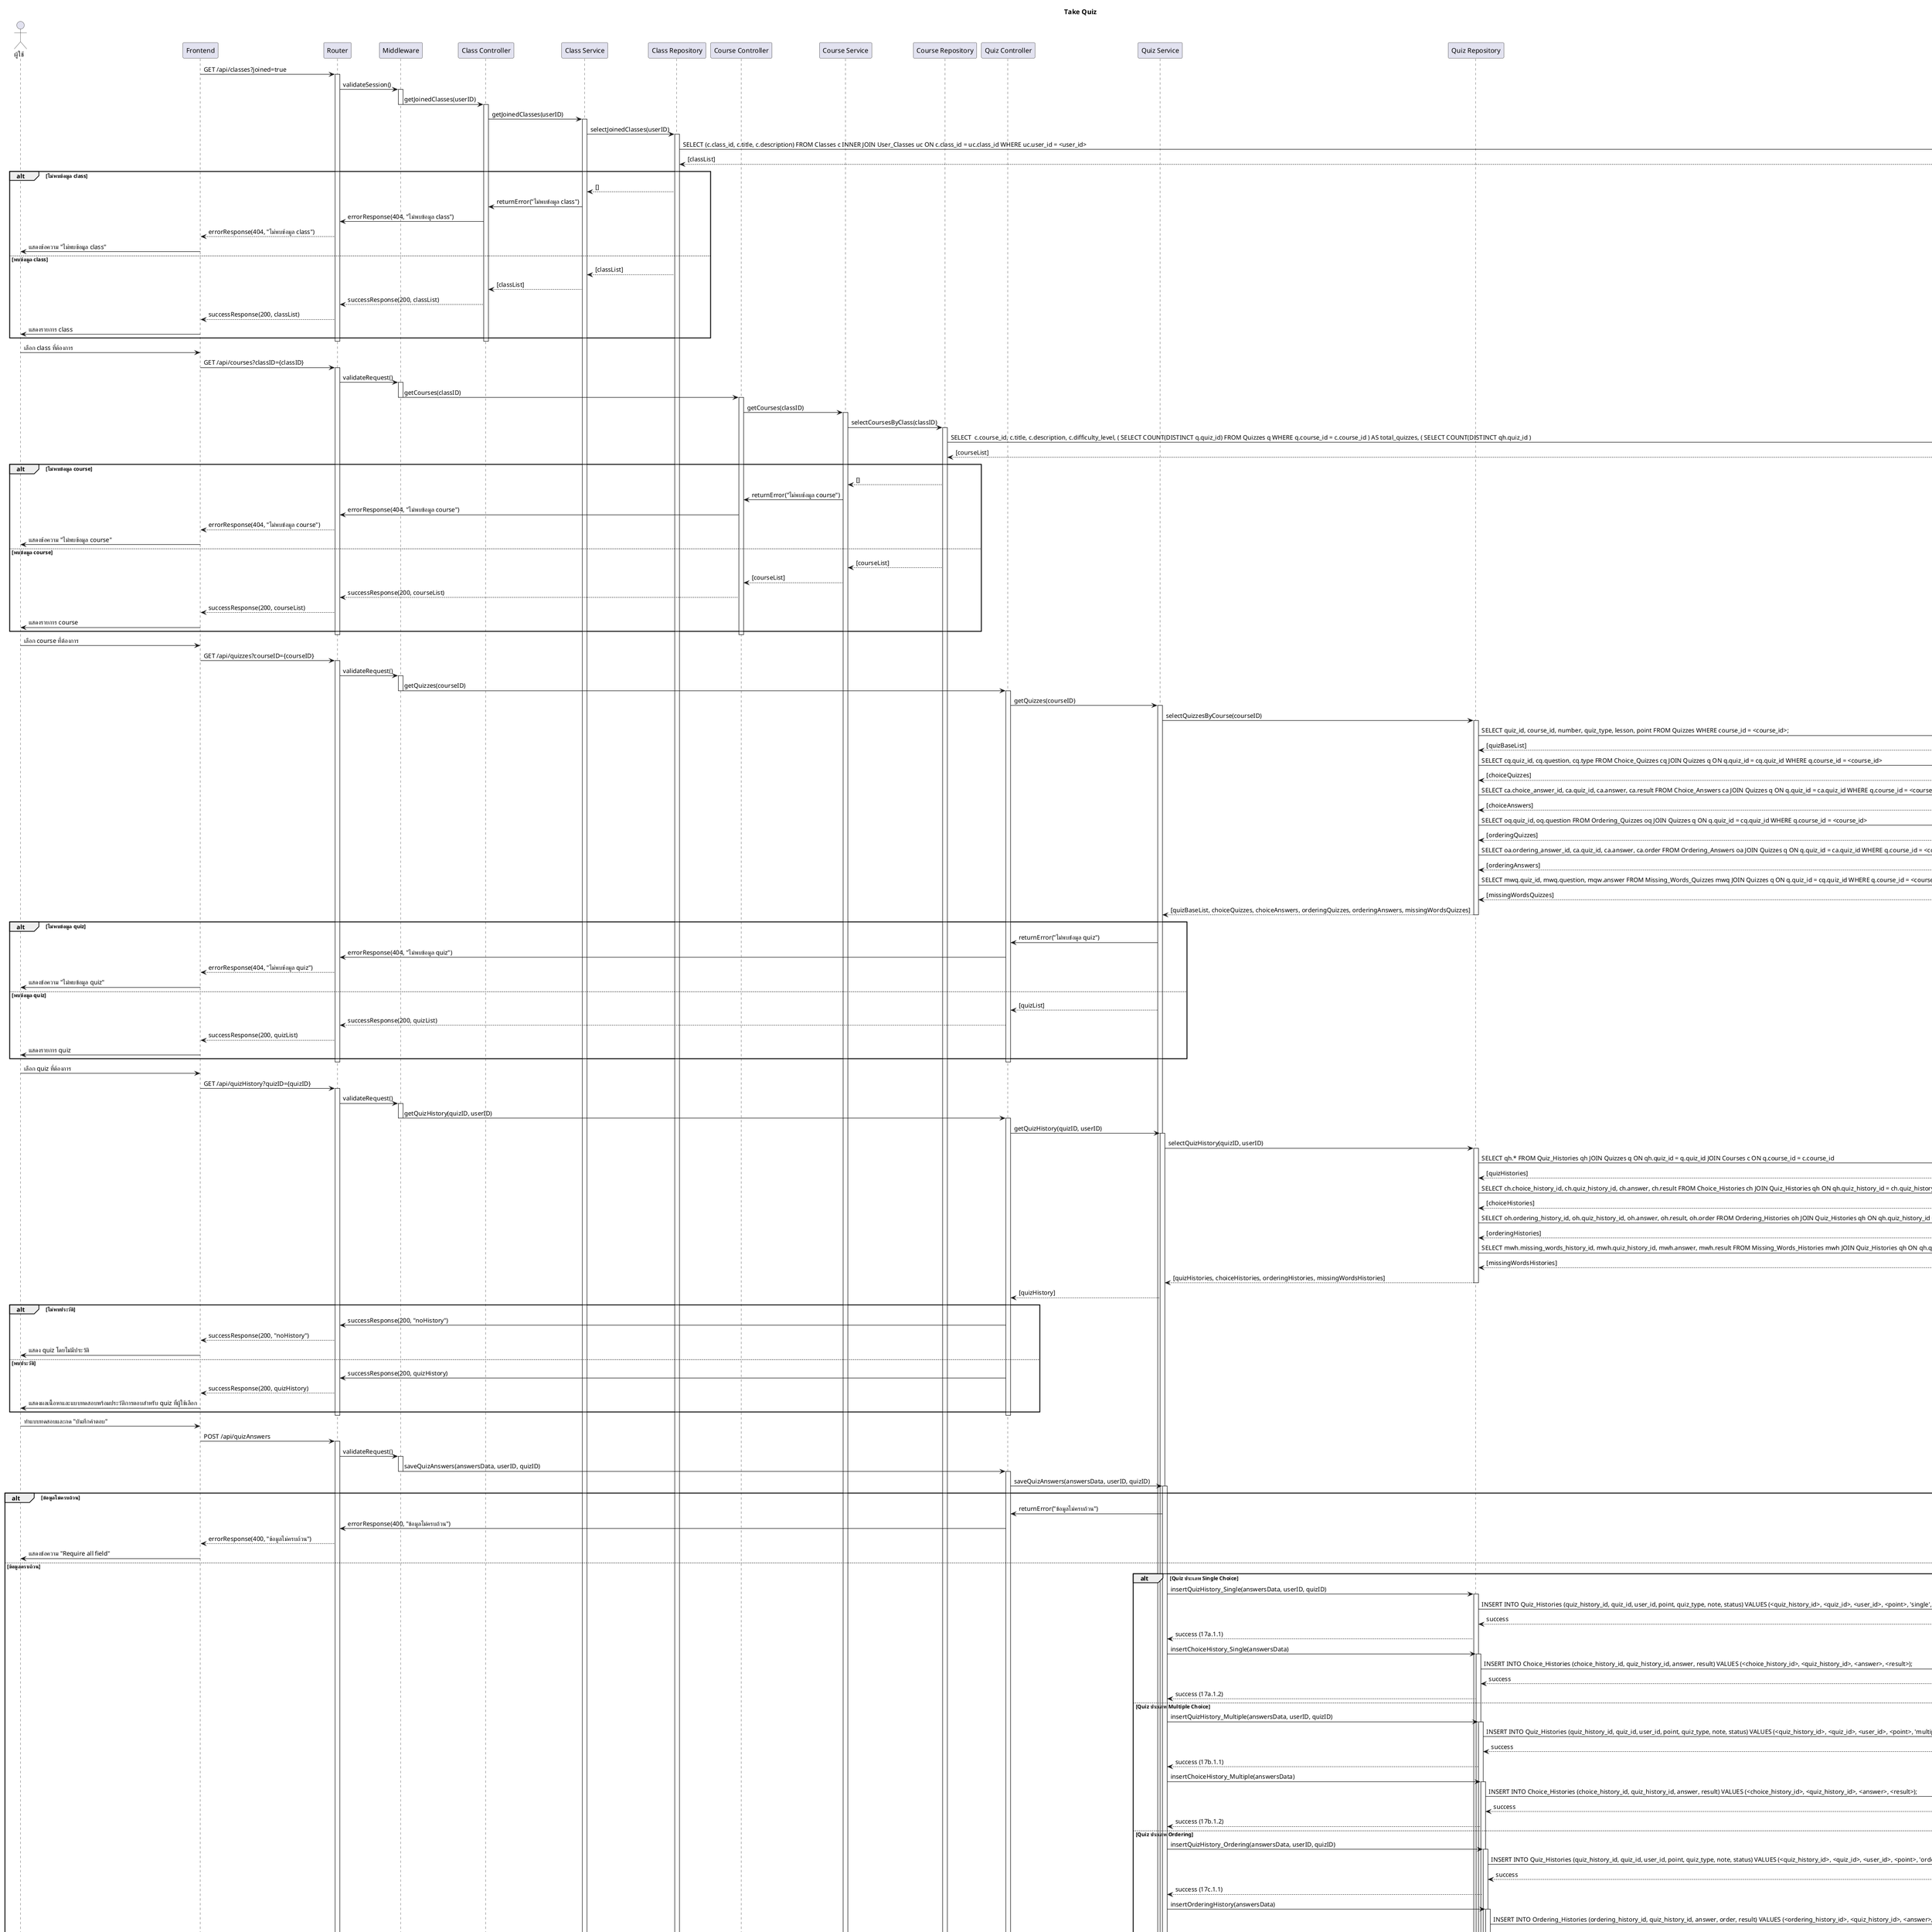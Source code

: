 @startuml
title Take Quiz

actor "ผู้ใช้" as User
participant "Frontend" as FE
participant "Router" as Router
participant "Middleware" as MW

' --- Class Module ---
participant "Class Controller" as ClassCtrl
participant "Class Service" as ClassServ
participant "Class Repository" as ClassRepo

' --- Course Module ---
participant "Course Controller" as CourseCtrl
participant "Course Service" as CourseServ
participant "Course Repository" as CourseRepo

' --- Quiz Module ---
participant "Quiz Controller" as QuizCtrl
participant "Quiz Service" as QuizServ
participant "Quiz Repository" as QuizRepo

participant "Database" as DB

'==================== Phase 1: ดึงข้อมูล Class ====================
FE -> Router: GET /api/classes?joined=true
activate Router
Router -> MW: validateSession()
activate MW
MW -> ClassCtrl: getJoinedClasses(userID)
deactivate MW
activate ClassCtrl
ClassCtrl -> ClassServ: getJoinedClasses(userID)
activate ClassServ
ClassServ -> ClassRepo: selectJoinedClasses(userID)
activate ClassRepo
ClassRepo -> DB: SELECT (c.class_id, c.title, c.description) FROM Classes c INNER JOIN User_Classes uc ON c.class_id = uc.class_id WHERE uc.user_id = <user_id>
activate DB
DB --> ClassRepo: [classList]
deactivate DB
alt ไม่พบข้อมูล class
    ClassRepo --> ClassServ: []
    ClassServ -> ClassCtrl: returnError("ไม่พบข้อมูล class")
    ClassCtrl -> Router: errorResponse(404, "ไม่พบข้อมูล class")
    Router --> FE: errorResponse(404, "ไม่พบข้อมูล class")
    FE -> User: แสดงข้อความ "ไม่พบข้อมูล class"
else พบข้อมูล class
    ClassRepo --> ClassServ: [classList]
    ClassServ --> ClassCtrl: [classList]
    ClassCtrl --> Router: successResponse(200, classList)
    Router --> FE: successResponse(200, classList)
    FE -> User: แสดงรายการ class
end
deactivate ClassCtrl
deactivate Router

'==================== Phase 2: ดึงข้อมูล Course ====================
User -> FE: เลือก class ที่ต้องการ
FE -> Router: GET /api/courses?classID={classID}
activate Router
Router -> MW: validateRequest()
activate MW
MW -> CourseCtrl: getCourses(classID)
deactivate MW
activate CourseCtrl
CourseCtrl -> CourseServ: getCourses(classID)
activate CourseServ
CourseServ -> CourseRepo: selectCoursesByClass(classID)
activate CourseRepo
CourseRepo -> DB: SELECT  c.course_id, c.title, c.description, c.difficulty_level, ( SELECT COUNT(DISTINCT q.quiz_id) FROM Quizzes q WHERE q.course_id = c.course_id ) AS total_quizzes, ( SELECT COUNT(DISTINCT qh.quiz_id )
activate DB
DB --> CourseRepo: [courseList]
deactivate DB
alt ไม่พบข้อมูล course
     CourseRepo --> CourseServ: []
     CourseServ -> CourseCtrl: returnError("ไม่พบข้อมูล course")
     CourseCtrl -> Router: errorResponse(404, "ไม่พบข้อมูล course")
     Router --> FE: errorResponse(404, "ไม่พบข้อมูล course")
     FE -> User: แสดงข้อความ "ไม่พบข้อมูล course"
else พบข้อมูล course
     CourseRepo --> CourseServ: [courseList]
     CourseServ --> CourseCtrl: [courseList]
     CourseCtrl --> Router: successResponse(200, courseList)
     Router --> FE: successResponse(200, courseList)
     FE -> User: แสดงรายการ course
end
deactivate CourseCtrl
deactivate Router

'==================== Phase 3: ดึงข้อมูล Quiz ====================
User -> FE: เลือก course ที่ต้องการ
FE -> Router: GET /api/quizzes?courseID={courseID}
activate Router
Router -> MW: validateRequest()
activate MW
MW -> QuizCtrl: getQuizzes(courseID)
deactivate MW
activate QuizCtrl
QuizCtrl -> QuizServ: getQuizzes(courseID)
activate QuizServ
QuizServ -> QuizRepo: selectQuizzesByCourse(courseID)
activate QuizRepo

' ดึงข้อมูล quiz หลัก (7.1)
QuizRepo -> DB: SELECT quiz_id, course_id, number, quiz_type, lesson, point FROM Quizzes WHERE course_id = <course_id>;
activate DB
DB --> QuizRepo: [quizBaseList]
deactivate DB

' ดึงข้อมูล choice_quizzes (7.2)
QuizRepo -> DB: SELECT cq.quiz_id, cq.question, cq.type FROM Choice_Quizzes cq JOIN Quizzes q ON q.quiz_id = cq.quiz_id WHERE q.course_id = <course_id>
activate DB
DB --> QuizRepo: [choiceQuizzes]
deactivate DB

' ดึงข้อมูล choice_answers (7.3)
QuizRepo -> DB: SELECT ca.choice_answer_id, ca.quiz_id, ca.answer, ca.result FROM Choice_Answers ca JOIN Quizzes q ON q.quiz_id = ca.quiz_id WHERE q.course_id = <course_id>
activate DB
DB --> QuizRepo: [choiceAnswers]
deactivate DB

' ดึงข้อมูล ordering_quizzes (7.4)
QuizRepo -> DB: SELECT oq.quiz_id, oq.question FROM Ordering_Quizzes oq JOIN Quizzes q ON q.quiz_id = cq.quiz_id WHERE q.course_id = <course_id>
activate DB
DB --> QuizRepo: [orderingQuizzes]
deactivate DB

' ดึงข้อมูล ordering_answers (7.5)
QuizRepo -> DB: SELECT oa.ordering_answer_id, ca.quiz_id, ca.answer, ca.order FROM Ordering_Answers oa JOIN Quizzes q ON q.quiz_id = ca.quiz_id WHERE q.course_id = <course_id>
activate DB
DB --> QuizRepo: [orderingAnswers]
deactivate DB

' ดึงข้อมูล missing_words_quizzes (7.6)
QuizRepo -> DB: SELECT mwq.quiz_id, mwq.question, mqw.answer FROM Missing_Words_Quizzes mwq JOIN Quizzes q ON q.quiz_id = cq.quiz_id WHERE q.course_id = <course_id>
activate DB
DB --> QuizRepo: [missingWordsQuizzes]
deactivate DB

QuizRepo --> QuizServ: [quizBaseList, choiceQuizzes, choiceAnswers, orderingQuizzes, orderingAnswers, missingWordsQuizzes]
deactivate QuizRepo
alt ไม่พบข้อมูล quiz
    QuizServ -> QuizCtrl: returnError("ไม่พบข้อมูล quiz")
    QuizCtrl -> Router: errorResponse(404, "ไม่พบข้อมูล quiz")
    Router --> FE: errorResponse(404, "ไม่พบข้อมูล quiz")
    FE -> User: แสดงข้อความ "ไม่พบข้อมูล quiz"
else พบข้อมูล quiz
    QuizServ --> QuizCtrl: [quizList]
    QuizCtrl --> Router: successResponse(200, quizList)
    Router --> FE: successResponse(200, quizList)
    FE -> User: แสดงรายการ quiz
end
deactivate QuizCtrl
deactivate Router

'==================== Phase 4: ดึงข้อมูลประวัติการทำ Quiz ====================
User -> FE: เลือก quiz ที่ต้องการ
FE -> Router: GET /api/quizHistory?quizID={quizID}
activate Router
Router -> MW: validateRequest()
activate MW
MW -> QuizCtrl: getQuizHistory(quizID, userID)
deactivate MW
activate QuizCtrl
QuizCtrl -> QuizServ: getQuizHistory(quizID, userID)
activate QuizServ
QuizServ -> QuizRepo: selectQuizHistory(quizID, userID)
activate QuizRepo

' ดึงข้อมูล quiz_histories (10.1)
QuizRepo -> DB: SELECT qh.* FROM Quiz_Histories qh JOIN Quizzes q ON qh.quiz_id = q.quiz_id JOIN Courses c ON q.course_id = c.course_id
activate DB
DB --> QuizRepo: [quizHistories]
deactivate DB

' ดึงข้อมูล choice_histories (10.2a.1)
QuizRepo -> DB: SELECT ch.choice_history_id, ch.quiz_history_id, ch.answer, ch.result FROM Choice_Histories ch JOIN Quiz_Histories qh ON qh.quiz_history_id = ch.quiz_history_id WHERE ch.quiz_id = <quiz_id>
activate DB
DB --> QuizRepo: [choiceHistories]
deactivate DB

' ดึงข้อมูล ordering_histories (10.2b.1)
QuizRepo -> DB: SELECT oh.ordering_history_id, oh.quiz_history_id, oh.answer, oh.result, oh.order FROM Ordering_Histories oh JOIN Quiz_Histories qh ON qh.quiz_history_id = oh.quiz_history_id WHERE ch.quiz_id = <quiz_id>
activate DB
DB --> QuizRepo: [orderingHistories]
deactivate DB

' ดึงข้อมูล missing_words_histories (10.2c.1)
QuizRepo -> DB: SELECT mwh.missing_words_history_id, mwh.quiz_history_id, mwh.answer, mwh.result FROM Missing_Words_Histories mwh JOIN Quiz_Histories qh ON qh.quiz_history_id =mwh.quiz_history_id WHERE ch.quiz_id = <quiz_id>
activate DB
DB --> QuizRepo: [missingWordsHistories]
deactivate DB

QuizRepo --> QuizServ: [quizHistories, choiceHistories, orderingHistories, missingWordsHistories]
deactivate QuizRepo
QuizServ --> QuizCtrl: [quizHistory]
alt ไม่พบประวัติ
     QuizCtrl -> Router: successResponse(200, "noHistory")
     Router --> FE: successResponse(200, "noHistory")
     FE -> User: แสดง quiz โดยไม่มีประวัติ
else พบประวัติ
     QuizCtrl -> Router: successResponse(200, quizHistory)
     Router --> FE: successResponse(200, quizHistory)
     FE -> User: แสดงผลเนื้อหาและแบบทดสอบพร้อมประวัติการตอบสำหรับ quiz ที่ผู้ใช้เลือก
end
deactivate QuizCtrl
deactivate Router

'==================== Phase 5: ผู้ใช้ทำ Quiz และส่งคำตอบ ====================
User -> FE: ทำแบบทดสอบและกด "บันทึกคำตอบ"
FE -> Router: POST /api/quizAnswers
activate Router
Router -> MW: validateRequest()
activate MW
MW -> QuizCtrl: saveQuizAnswers(answersData, userID, quizID)
deactivate MW
activate QuizCtrl
QuizCtrl -> QuizServ: saveQuizAnswers(answersData, userID, quizID)
activate QuizServ

alt ข้อมูลไม่ครบถ้วน
    QuizServ -> QuizCtrl: returnError("ข้อมูลไม่ครบถ้วน")
    QuizCtrl -> Router: errorResponse(400, "ข้อมูลไม่ครบถ้วน")
    Router --> FE: errorResponse(400, "ข้อมูลไม่ครบถ้วน")
    FE -> User: แสดงข้อความ "Require all field"
else ข้อมูลครบถ้วน
    ' เลือก branch ตามประเภทของ Quiz (mutually exclusive)
    alt Quiz ประเภท Single Choice
         '-------------------------------------------
         ' UC 22 : 17a.1.1 - INSERT quiz history สำหรับ Single Choice
         '-------------------------------------------
         QuizServ -> QuizRepo: insertQuizHistory_Single(answersData, userID, quizID)
         activate QuizRepo
         QuizRepo -> DB: INSERT INTO Quiz_Histories (quiz_history_id, quiz_id, user_id, point, quiz_type, note, status) VALUES (<quiz_history_id>, <quiz_id>, <user_id>, <point>, 'single', <note>, <status>);
         activate DB
         DB --> QuizRepo: success
         deactivate DB
         QuizRepo --> QuizServ: success (17a.1.1)

         '-------------------------------------------
         ' UC 22 : 17a.1.2 - INSERT choice history สำหรับ Single Choice
         '-------------------------------------------
         QuizServ -> QuizRepo: insertChoiceHistory_Single(answersData)
         activate QuizRepo
         QuizRepo -> DB: INSERT INTO Choice_Histories (choice_history_id, quiz_history_id, answer, result) VALUES (<choice_history_id>, <quiz_history_id>, <answer>, <result>);
         activate DB
         DB --> QuizRepo: success
         deactivate DB
         QuizRepo --> QuizServ: success (17a.1.2)
    else Quiz ประเภท Multiple Choice
         '-------------------------------------------
         ' UC 22 : 17b.1.1 - INSERT quiz history สำหรับ Multiple Choice
         '-------------------------------------------
         QuizServ -> QuizRepo: insertQuizHistory_Multiple(answersData, userID, quizID)
         activate QuizRepo
         QuizRepo -> DB: INSERT INTO Quiz_Histories (quiz_history_id, quiz_id, user_id, point, quiz_type, note, status) VALUES (<quiz_history_id>, <quiz_id>, <user_id>, <point>, 'multiple', <note>, <status>);
         activate DB
         DB --> QuizRepo: success
         deactivate DB
         QuizRepo --> QuizServ: success (17b.1.1)

         '-------------------------------------------
         ' UC 22 : 17b.1.2 - INSERT choice history สำหรับ Multiple Choice
         '-------------------------------------------
         QuizServ -> QuizRepo: insertChoiceHistory_Multiple(answersData)
         activate QuizRepo
         QuizRepo -> DB: INSERT INTO Choice_Histories (choice_history_id, quiz_history_id, answer, result) VALUES (<choice_history_id>, <quiz_history_id>, <answer>, <result>);
         activate DB
         DB --> QuizRepo: success
         deactivate DB
         QuizRepo --> QuizServ: success (17b.1.2)
    else Quiz ประเภท Ordering
         '-------------------------------------------
         ' UC 22 : 17c.1.1 - INSERT quiz history สำหรับ Ordering
         '-------------------------------------------
         QuizServ -> QuizRepo: insertQuizHistory_Ordering(answersData, userID, quizID)
         activate QuizRepo
         QuizRepo -> DB: INSERT INTO Quiz_Histories (quiz_history_id, quiz_id, user_id, point, quiz_type, note, status) VALUES (<quiz_history_id>, <quiz_id>, <user_id>, <point>, 'ordering', <note>, <status>);
         activate DB
         DB --> QuizRepo: success
         deactivate DB
         QuizRepo --> QuizServ: success (17c.1.1)

         '-------------------------------------------
         ' UC 22 : 17c.1.2 - INSERT ordering history สำหรับ Ordering
         '-------------------------------------------
         QuizServ -> QuizRepo: insertOrderingHistory(answersData)
         activate QuizRepo
         QuizRepo -> DB: INSERT INTO Ordering_Histories (ordering_history_id, quiz_history_id, answer, order, result) VALUES (<ordering_history_id>, <quiz_history_id>, <answer>, <order>, <result>);
         activate DB
         DB --> QuizRepo: success
         deactivate DB
         QuizRepo --> QuizServ: success (17c.1.2)
    else Quiz ประเภท Missing Words
         '-------------------------------------------
         ' UC 22 : 17d.1.1 - INSERT quiz history สำหรับ Missing Words
         '-------------------------------------------
         QuizServ -> QuizRepo: insertQuizHistory_Missing(answersData, userID, quizID)
         activate QuizRepo
         QuizRepo -> DB: INSERT INTO Quiz_Histories (quiz_history_id, quiz_id, user_id, point, quiz_type, note, status) VALUES (<quiz_history_id>, <quiz_id>, <user_id>, <point>, 'missing', <note>, <status>);
         activate DB
         DB --> QuizRepo: success
         deactivate DB
         QuizRepo --> QuizServ: success (17d.1.1)

         '-------------------------------------------
         ' UC 22 : 17d.1.2 - INSERT missing words history สำหรับ Missing Words
         '-------------------------------------------
         QuizServ -> QuizRepo: insertMissingWordsHistory(answersData)
         activate QuizRepo
         QuizRepo -> DB: INSERT INTO Missing_Words_Histories (missing_word_history_id, quiz_history_id, answer, result) VALUES (<missing_word_history_id>, <quiz_history_id>, <answer>, <result>);
         activate DB
         DB --> QuizRepo: success
         deactivate DB
         QuizRepo --> QuizServ: success (17d.1.2)
    end

    alt บันทึกคำตอบสำเร็จ
         QuizServ --> QuizCtrl: success
         QuizCtrl --> Router: successResponse(200, "บันทึกคำตอบสำเร็จ")
         Router --> FE: successResponse(200, "บันทึกคำตอบสำเร็จ")
'         FE -> User: แสดงข้อความ "บันทึกคำตอบสำเร็จ"
    else บันทึกคำตอบไม่สำเร็จ
         QuizServ -> QuizCtrl: returnError("ไม่สามารถบันทึกคำตอบได้")
         QuizCtrl -> Router: errorResponse(500, "ไม่สามารถบันทึกคำตอบได้")
         Router --> FE: errorResponse(500, "ไม่สามารถบันทึกคำตอบได้")
         FE -> User: แสดงข้อความ "Cannot save your answer"
    end
end
deactivate QuizServ
deactivate QuizCtrl
deactivate Router
@enduml
